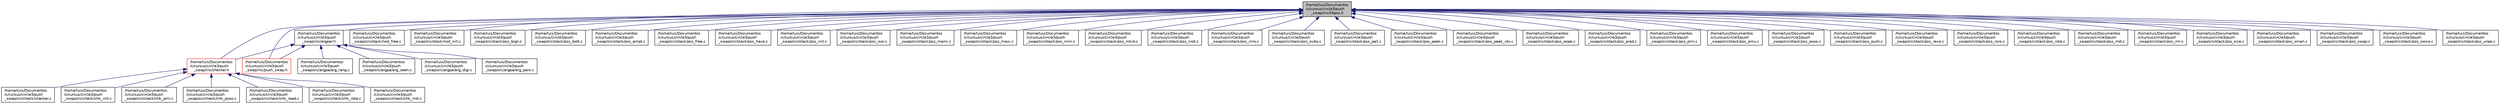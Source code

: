 digraph "/home/luis/Documentos/c/cursus/circle3/push_swap/inc/libpss.h"
{
 // LATEX_PDF_SIZE
  edge [fontname="Helvetica",fontsize="10",labelfontname="Helvetica",labelfontsize="10"];
  node [fontname="Helvetica",fontsize="10",shape=record];
  Node1 [label="/home/luis/Documentos\l/c/cursus/circle3/push\l_swap/inc/libpss.h",height=0.2,width=0.4,color="black", fillcolor="grey75", style="filled", fontcolor="black",tooltip=" "];
  Node1 -> Node2 [dir="back",color="midnightblue",fontsize="10",style="solid"];
  Node2 [label="/home/luis/Documentos\l/c/cursus/circle3/push\l_swap/inc/argpar.h",height=0.2,width=0.4,color="black", fillcolor="white", style="filled",URL="$d7/db5/argpar_8h.html",tooltip=" "];
  Node2 -> Node3 [dir="back",color="midnightblue",fontsize="10",style="solid"];
  Node3 [label="/home/luis/Documentos\l/c/cursus/circle3/push\l_swap/inc/checker.h",height=0.2,width=0.4,color="red", fillcolor="white", style="filled",URL="$d4/ddc/checker_8h.html",tooltip=" "];
  Node3 -> Node4 [dir="back",color="midnightblue",fontsize="10",style="solid"];
  Node4 [label="/home/luis/Documentos\l/c/cursus/circle3/push\l_swap/src/check/checker.c",height=0.2,width=0.4,color="black", fillcolor="white", style="filled",URL="$d1/dbc/checker_8c.html",tooltip=" "];
  Node3 -> Node5 [dir="back",color="midnightblue",fontsize="10",style="solid"];
  Node5 [label="/home/luis/Documentos\l/c/cursus/circle3/push\l_swap/src/check/chk_init.c",height=0.2,width=0.4,color="black", fillcolor="white", style="filled",URL="$dc/d77/chk__init_8c.html",tooltip=" "];
  Node3 -> Node6 [dir="back",color="midnightblue",fontsize="10",style="solid"];
  Node6 [label="/home/luis/Documentos\l/c/cursus/circle3/push\l_swap/src/check/chk_prin.c",height=0.2,width=0.4,color="black", fillcolor="white", style="filled",URL="$d0/d7a/chk__prin_8c.html",tooltip=" "];
  Node3 -> Node7 [dir="back",color="midnightblue",fontsize="10",style="solid"];
  Node7 [label="/home/luis/Documentos\l/c/cursus/circle3/push\l_swap/src/check/chk_psoo.c",height=0.2,width=0.4,color="black", fillcolor="white", style="filled",URL="$da/d9b/chk__psoo_8c.html",tooltip=" "];
  Node3 -> Node8 [dir="back",color="midnightblue",fontsize="10",style="solid"];
  Node8 [label="/home/luis/Documentos\l/c/cursus/circle3/push\l_swap/src/check/chk_read.c",height=0.2,width=0.4,color="black", fillcolor="white", style="filled",URL="$db/dfd/chk__read_8c.html",tooltip=" "];
  Node3 -> Node9 [dir="back",color="midnightblue",fontsize="10",style="solid"];
  Node9 [label="/home/luis/Documentos\l/c/cursus/circle3/push\l_swap/src/check/chk_rota.c",height=0.2,width=0.4,color="black", fillcolor="white", style="filled",URL="$d1/dd8/chk__rota_8c.html",tooltip=" "];
  Node3 -> Node10 [dir="back",color="midnightblue",fontsize="10",style="solid"];
  Node10 [label="/home/luis/Documentos\l/c/cursus/circle3/push\l_swap/src/check/chk_rrot.c",height=0.2,width=0.4,color="black", fillcolor="white", style="filled",URL="$d2/d94/chk__rrot_8c.html",tooltip=" "];
  Node2 -> Node22 [dir="back",color="midnightblue",fontsize="10",style="solid"];
  Node22 [label="/home/luis/Documentos\l/c/cursus/circle3/push\l_swap/inc/push_swap.h",height=0.2,width=0.4,color="red", fillcolor="white", style="filled",URL="$de/d06/push__swap_8h.html",tooltip=" "];
  Node2 -> Node34 [dir="back",color="midnightblue",fontsize="10",style="solid"];
  Node34 [label="/home/luis/Documentos\l/c/cursus/circle3/push\l_swap/src/argpa/arg_digi.c",height=0.2,width=0.4,color="black", fillcolor="white", style="filled",URL="$d0/d65/arg__digi_8c.html",tooltip=" "];
  Node2 -> Node35 [dir="back",color="midnightblue",fontsize="10",style="solid"];
  Node35 [label="/home/luis/Documentos\l/c/cursus/circle3/push\l_swap/src/argpa/arg_pars.c",height=0.2,width=0.4,color="black", fillcolor="white", style="filled",URL="$d5/d07/arg__pars_8c.html",tooltip=" "];
  Node2 -> Node36 [dir="back",color="midnightblue",fontsize="10",style="solid"];
  Node36 [label="/home/luis/Documentos\l/c/cursus/circle3/push\l_swap/src/argpa/arg_rang.c",height=0.2,width=0.4,color="black", fillcolor="white", style="filled",URL="$dd/dd3/arg__rang_8c.html",tooltip=" "];
  Node2 -> Node37 [dir="back",color="midnightblue",fontsize="10",style="solid"];
  Node37 [label="/home/luis/Documentos\l/c/cursus/circle3/push\l_swap/src/argpa/arg_seen.c",height=0.2,width=0.4,color="black", fillcolor="white", style="filled",URL="$d0/d6e/arg__seen_8c.html",tooltip=" "];
  Node1 -> Node3 [dir="back",color="midnightblue",fontsize="10",style="solid"];
  Node1 -> Node22 [dir="back",color="midnightblue",fontsize="10",style="solid"];
  Node1 -> Node38 [dir="back",color="midnightblue",fontsize="10",style="solid"];
  Node38 [label="/home/luis/Documentos\l/c/cursus/circle3/push\l_swap/src/stack/nod_free.c",height=0.2,width=0.4,color="black", fillcolor="white", style="filled",URL="$d0/d53/nod__free_8c.html",tooltip=" "];
  Node1 -> Node39 [dir="back",color="midnightblue",fontsize="10",style="solid"];
  Node39 [label="/home/luis/Documentos\l/c/cursus/circle3/push\l_swap/src/stack/nod_init.c",height=0.2,width=0.4,color="black", fillcolor="white", style="filled",URL="$da/da7/nod__init_8c.html",tooltip=" "];
  Node1 -> Node40 [dir="back",color="midnightblue",fontsize="10",style="solid"];
  Node40 [label="/home/luis/Documentos\l/c/cursus/circle3/push\l_swap/src/stack/pss_bign.c",height=0.2,width=0.4,color="black", fillcolor="white", style="filled",URL="$d8/df8/pss__bign_8c.html",tooltip=" "];
  Node1 -> Node41 [dir="back",color="midnightblue",fontsize="10",style="solid"];
  Node41 [label="/home/luis/Documentos\l/c/cursus/circle3/push\l_swap/src/stack/pss_bott.c",height=0.2,width=0.4,color="black", fillcolor="white", style="filled",URL="$d0/df2/pss__bott_8c.html",tooltip="pss_bott() returns stack's bottom-node's value."];
  Node1 -> Node42 [dir="back",color="midnightblue",fontsize="10",style="solid"];
  Node42 [label="/home/luis/Documentos\l/c/cursus/circle3/push\l_swap/src/stack/pss_empt.c",height=0.2,width=0.4,color="black", fillcolor="white", style="filled",URL="$d3/de6/pss__empt_8c.html",tooltip=" "];
  Node1 -> Node43 [dir="back",color="midnightblue",fontsize="10",style="solid"];
  Node43 [label="/home/luis/Documentos\l/c/cursus/circle3/push\l_swap/src/stack/pss_free.c",height=0.2,width=0.4,color="black", fillcolor="white", style="filled",URL="$d4/dbd/pss__free_8c.html",tooltip=" "];
  Node1 -> Node44 [dir="back",color="midnightblue",fontsize="10",style="solid"];
  Node44 [label="/home/luis/Documentos\l/c/cursus/circle3/push\l_swap/src/stack/pss_have.c",height=0.2,width=0.4,color="black", fillcolor="white", style="filled",URL="$d3/d4c/pss__have_8c.html",tooltip="pss_have() returns 1 when the num is found in the stack, 0 otherwise."];
  Node1 -> Node45 [dir="back",color="midnightblue",fontsize="10",style="solid"];
  Node45 [label="/home/luis/Documentos\l/c/cursus/circle3/push\l_swap/src/stack/pss_init.c",height=0.2,width=0.4,color="black", fillcolor="white", style="filled",URL="$da/ddb/pss__init_8c.html",tooltip=" "];
  Node1 -> Node46 [dir="back",color="midnightblue",fontsize="10",style="solid"];
  Node46 [label="/home/luis/Documentos\l/c/cursus/circle3/push\l_swap/src/stack/pss_isor.c",height=0.2,width=0.4,color="black", fillcolor="white", style="filled",URL="$dc/dd9/pss__isor_8c.html",tooltip="pss_isor() checks if stack's values are stored in ascendan order."];
  Node1 -> Node47 [dir="back",color="midnightblue",fontsize="10",style="solid"];
  Node47 [label="/home/luis/Documentos\l/c/cursus/circle3/push\l_swap/src/stack/pss_mami.c",height=0.2,width=0.4,color="black", fillcolor="white", style="filled",URL="$d2/de1/pss__mami_8c.html",tooltip="pss_mami() updates min and max according the last pushed num."];
  Node1 -> Node48 [dir="back",color="midnightblue",fontsize="10",style="solid"];
  Node48 [label="/home/luis/Documentos\l/c/cursus/circle3/push\l_swap/src/stack/pss_maxi.c",height=0.2,width=0.4,color="black", fillcolor="white", style="filled",URL="$de/d5d/pss__maxi_8c.html",tooltip=" "];
  Node1 -> Node49 [dir="back",color="midnightblue",fontsize="10",style="solid"];
  Node49 [label="/home/luis/Documentos\l/c/cursus/circle3/push\l_swap/src/stack/pss_mini.c",height=0.2,width=0.4,color="black", fillcolor="white", style="filled",URL="$dd/ddc/pss__mini_8c.html",tooltip=" "];
  Node1 -> Node50 [dir="back",color="midnightblue",fontsize="10",style="solid"];
  Node50 [label="/home/luis/Documentos\l/c/cursus/circle3/push\l_swap/src/stack/pss_mkid.c",height=0.2,width=0.4,color="black", fillcolor="white", style="filled",URL="$de/dcf/pss__mkid_8c.html",tooltip="pss_mkid() makes(calculates) the future positions in a sorted stack"];
  Node1 -> Node51 [dir="back",color="midnightblue",fontsize="10",style="solid"];
  Node51 [label="/home/luis/Documentos\l/c/cursus/circle3/push\l_swap/src/stack/pss_nrot.c",height=0.2,width=0.4,color="black", fillcolor="white", style="filled",URL="$dd/d37/pss__nrot_8c.html",tooltip=" "];
  Node1 -> Node52 [dir="back",color="midnightblue",fontsize="10",style="solid"];
  Node52 [label="/home/luis/Documentos\l/c/cursus/circle3/push\l_swap/src/stack/pss_nrro.c",height=0.2,width=0.4,color="black", fillcolor="white", style="filled",URL="$d2/d05/pss__nrro_8c.html",tooltip=" "];
  Node1 -> Node53 [dir="back",color="midnightblue",fontsize="10",style="solid"];
  Node53 [label="/home/luis/Documentos\l/c/cursus/circle3/push\l_swap/src/stack/pss_ovbo.c",height=0.2,width=0.4,color="black", fillcolor="white", style="filled",URL="$d5/d93/pss__ovbo_8c.html",tooltip="pss_ovbo() returns the over-botton-node of the stack's value."];
  Node1 -> Node54 [dir="back",color="midnightblue",fontsize="10",style="solid"];
  Node54 [label="/home/luis/Documentos\l/c/cursus/circle3/push\l_swap/src/stack/pss_pall.c",height=0.2,width=0.4,color="black", fillcolor="white", style="filled",URL="$d8/dbf/pss__pall_8c.html",tooltip=" "];
  Node1 -> Node55 [dir="back",color="midnightblue",fontsize="10",style="solid"];
  Node55 [label="/home/luis/Documentos\l/c/cursus/circle3/push\l_swap/src/stack/pss_peek.c",height=0.2,width=0.4,color="black", fillcolor="white", style="filled",URL="$de/d63/pss__peek_8c.html",tooltip="pss_peek() returns the value holded by the top node of the stack"];
  Node1 -> Node56 [dir="back",color="midnightblue",fontsize="10",style="solid"];
  Node56 [label="/home/luis/Documentos\l/c/cursus/circle3/push\l_swap/src/stack/pss_peek_idx.c",height=0.2,width=0.4,color="black", fillcolor="white", style="filled",URL="$d4/d6c/pss__peek__idx_8c.html",tooltip="pss_peek_idx() returns future positional index of the top node of the stack"];
  Node1 -> Node57 [dir="back",color="midnightblue",fontsize="10",style="solid"];
  Node57 [label="/home/luis/Documentos\l/c/cursus/circle3/push\l_swap/src/stack/pss_pope.c",height=0.2,width=0.4,color="black", fillcolor="white", style="filled",URL="$de/d7d/pss__pope_8c.html",tooltip=" "];
  Node1 -> Node58 [dir="back",color="midnightblue",fontsize="10",style="solid"];
  Node58 [label="/home/luis/Documentos\l/c/cursus/circle3/push\l_swap/src/stack/pss_prad.c",height=0.2,width=0.4,color="black", fillcolor="white", style="filled",URL="$d5/df5/pss__prad_8c.html",tooltip=" "];
  Node1 -> Node59 [dir="back",color="midnightblue",fontsize="10",style="solid"];
  Node59 [label="/home/luis/Documentos\l/c/cursus/circle3/push\l_swap/src/stack/pss_prin.c",height=0.2,width=0.4,color="black", fillcolor="white", style="filled",URL="$d9/dae/pss__prin_8c.html",tooltip="pss_prin() prints indexes of stack's nodes"];
  Node1 -> Node60 [dir="back",color="midnightblue",fontsize="10",style="solid"];
  Node60 [label="/home/luis/Documentos\l/c/cursus/circle3/push\l_swap/src/stack/pss_prnu.c",height=0.2,width=0.4,color="black", fillcolor="white", style="filled",URL="$d4/d98/pss__prnu_8c.html",tooltip="pss_prnu() prints values of stack's nodes."];
  Node1 -> Node61 [dir="back",color="midnightblue",fontsize="10",style="solid"];
  Node61 [label="/home/luis/Documentos\l/c/cursus/circle3/push\l_swap/src/stack/pss_psoo.c",height=0.2,width=0.4,color="black", fillcolor="white", style="filled",URL="$d4/d3e/pss__psoo_8c.html",tooltip=" "];
  Node1 -> Node62 [dir="back",color="midnightblue",fontsize="10",style="solid"];
  Node62 [label="/home/luis/Documentos\l/c/cursus/circle3/push\l_swap/src/stack/pss_push.c",height=0.2,width=0.4,color="black", fillcolor="white", style="filled",URL="$d4/dbc/pss__push_8c.html",tooltip=" "];
  Node1 -> Node63 [dir="back",color="midnightblue",fontsize="10",style="solid"];
  Node63 [label="/home/luis/Documentos\l/c/cursus/circle3/push\l_swap/src/stack/pss_reve.c",height=0.2,width=0.4,color="black", fillcolor="white", style="filled",URL="$d7/dc0/pss__reve_8c.html",tooltip=" "];
  Node1 -> Node64 [dir="back",color="midnightblue",fontsize="10",style="solid"];
  Node64 [label="/home/luis/Documentos\l/c/cursus/circle3/push\l_swap/src/stack/pss_roro.c",height=0.2,width=0.4,color="black", fillcolor="white", style="filled",URL="$d8/d5b/pss__roro_8c.html",tooltip=" "];
  Node1 -> Node65 [dir="back",color="midnightblue",fontsize="10",style="solid"];
  Node65 [label="/home/luis/Documentos\l/c/cursus/circle3/push\l_swap/src/stack/pss_rota.c",height=0.2,width=0.4,color="black", fillcolor="white", style="filled",URL="$de/dbd/pss__rota_8c.html",tooltip=" "];
  Node1 -> Node66 [dir="back",color="midnightblue",fontsize="10",style="solid"];
  Node66 [label="/home/luis/Documentos\l/c/cursus/circle3/push\l_swap/src/stack/pss_rrot.c",height=0.2,width=0.4,color="black", fillcolor="white", style="filled",URL="$d4/d99/pss__rrot_8c.html",tooltip=" "];
  Node1 -> Node67 [dir="back",color="midnightblue",fontsize="10",style="solid"];
  Node67 [label="/home/luis/Documentos\l/c/cursus/circle3/push\l_swap/src/stack/pss_rrrr.c",height=0.2,width=0.4,color="black", fillcolor="white", style="filled",URL="$d8/d7a/pss__rrrr_8c.html",tooltip=" "];
  Node1 -> Node68 [dir="back",color="midnightblue",fontsize="10",style="solid"];
  Node68 [label="/home/luis/Documentos\l/c/cursus/circle3/push\l_swap/src/stack/pss_size.c",height=0.2,width=0.4,color="black", fillcolor="white", style="filled",URL="$dc/d45/pss__size_8c.html",tooltip=" "];
  Node1 -> Node69 [dir="back",color="midnightblue",fontsize="10",style="solid"];
  Node69 [label="/home/luis/Documentos\l/c/cursus/circle3/push\l_swap/src/stack/pss_sman.c",height=0.2,width=0.4,color="black", fillcolor="white", style="filled",URL="$d8/d18/pss__sman_8c.html",tooltip=" "];
  Node1 -> Node70 [dir="back",color="midnightblue",fontsize="10",style="solid"];
  Node70 [label="/home/luis/Documentos\l/c/cursus/circle3/push\l_swap/src/stack/pss_swap.c",height=0.2,width=0.4,color="black", fillcolor="white", style="filled",URL="$d9/d7b/pss__swap_8c.html",tooltip=" "];
  Node1 -> Node71 [dir="back",color="midnightblue",fontsize="10",style="solid"];
  Node71 [label="/home/luis/Documentos\l/c/cursus/circle3/push\l_swap/src/stack/pss_swsw.c",height=0.2,width=0.4,color="black", fillcolor="white", style="filled",URL="$d5/da2/pss__swsw_8c.html",tooltip=" "];
  Node1 -> Node72 [dir="back",color="midnightblue",fontsize="10",style="solid"];
  Node72 [label="/home/luis/Documentos\l/c/cursus/circle3/push\l_swap/src/stack/pss_unpe.c",height=0.2,width=0.4,color="black", fillcolor="white", style="filled",URL="$d4/deb/pss__unpe_8c.html",tooltip=" "];
}
